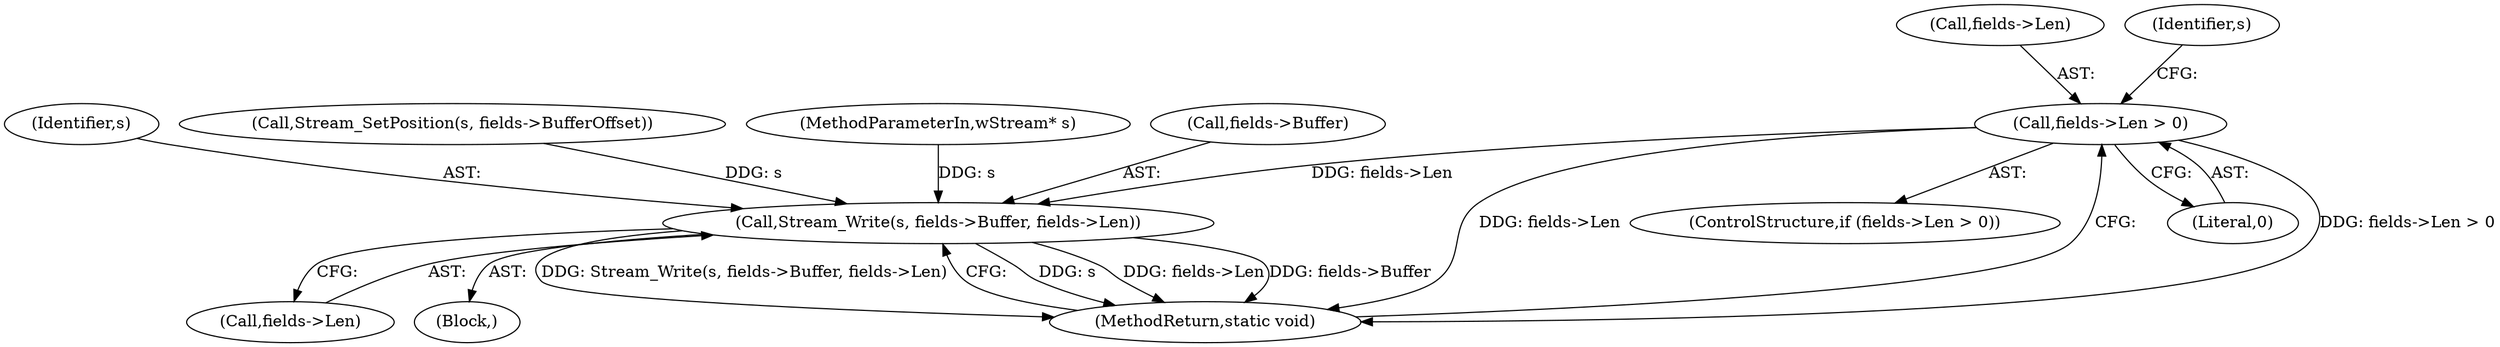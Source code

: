 digraph "0_FreeRDP_2ee663f39dc8dac3d9988e847db19b2d7e3ac8c6_7@pointer" {
"1000105" [label="(Call,fields->Len > 0)"];
"1000116" [label="(Call,Stream_Write(s, fields->Buffer, fields->Len))"];
"1000116" [label="(Call,Stream_Write(s, fields->Buffer, fields->Len))"];
"1000109" [label="(Literal,0)"];
"1000124" [label="(MethodReturn,static void)"];
"1000117" [label="(Identifier,s)"];
"1000106" [label="(Call,fields->Len)"];
"1000112" [label="(Identifier,s)"];
"1000121" [label="(Call,fields->Len)"];
"1000105" [label="(Call,fields->Len > 0)"];
"1000110" [label="(Block,)"];
"1000111" [label="(Call,Stream_SetPosition(s, fields->BufferOffset))"];
"1000104" [label="(ControlStructure,if (fields->Len > 0))"];
"1000101" [label="(MethodParameterIn,wStream* s)"];
"1000118" [label="(Call,fields->Buffer)"];
"1000105" -> "1000104"  [label="AST: "];
"1000105" -> "1000109"  [label="CFG: "];
"1000106" -> "1000105"  [label="AST: "];
"1000109" -> "1000105"  [label="AST: "];
"1000112" -> "1000105"  [label="CFG: "];
"1000124" -> "1000105"  [label="CFG: "];
"1000105" -> "1000124"  [label="DDG: fields->Len > 0"];
"1000105" -> "1000124"  [label="DDG: fields->Len"];
"1000105" -> "1000116"  [label="DDG: fields->Len"];
"1000116" -> "1000110"  [label="AST: "];
"1000116" -> "1000121"  [label="CFG: "];
"1000117" -> "1000116"  [label="AST: "];
"1000118" -> "1000116"  [label="AST: "];
"1000121" -> "1000116"  [label="AST: "];
"1000124" -> "1000116"  [label="CFG: "];
"1000116" -> "1000124"  [label="DDG: s"];
"1000116" -> "1000124"  [label="DDG: fields->Len"];
"1000116" -> "1000124"  [label="DDG: fields->Buffer"];
"1000116" -> "1000124"  [label="DDG: Stream_Write(s, fields->Buffer, fields->Len)"];
"1000111" -> "1000116"  [label="DDG: s"];
"1000101" -> "1000116"  [label="DDG: s"];
}

